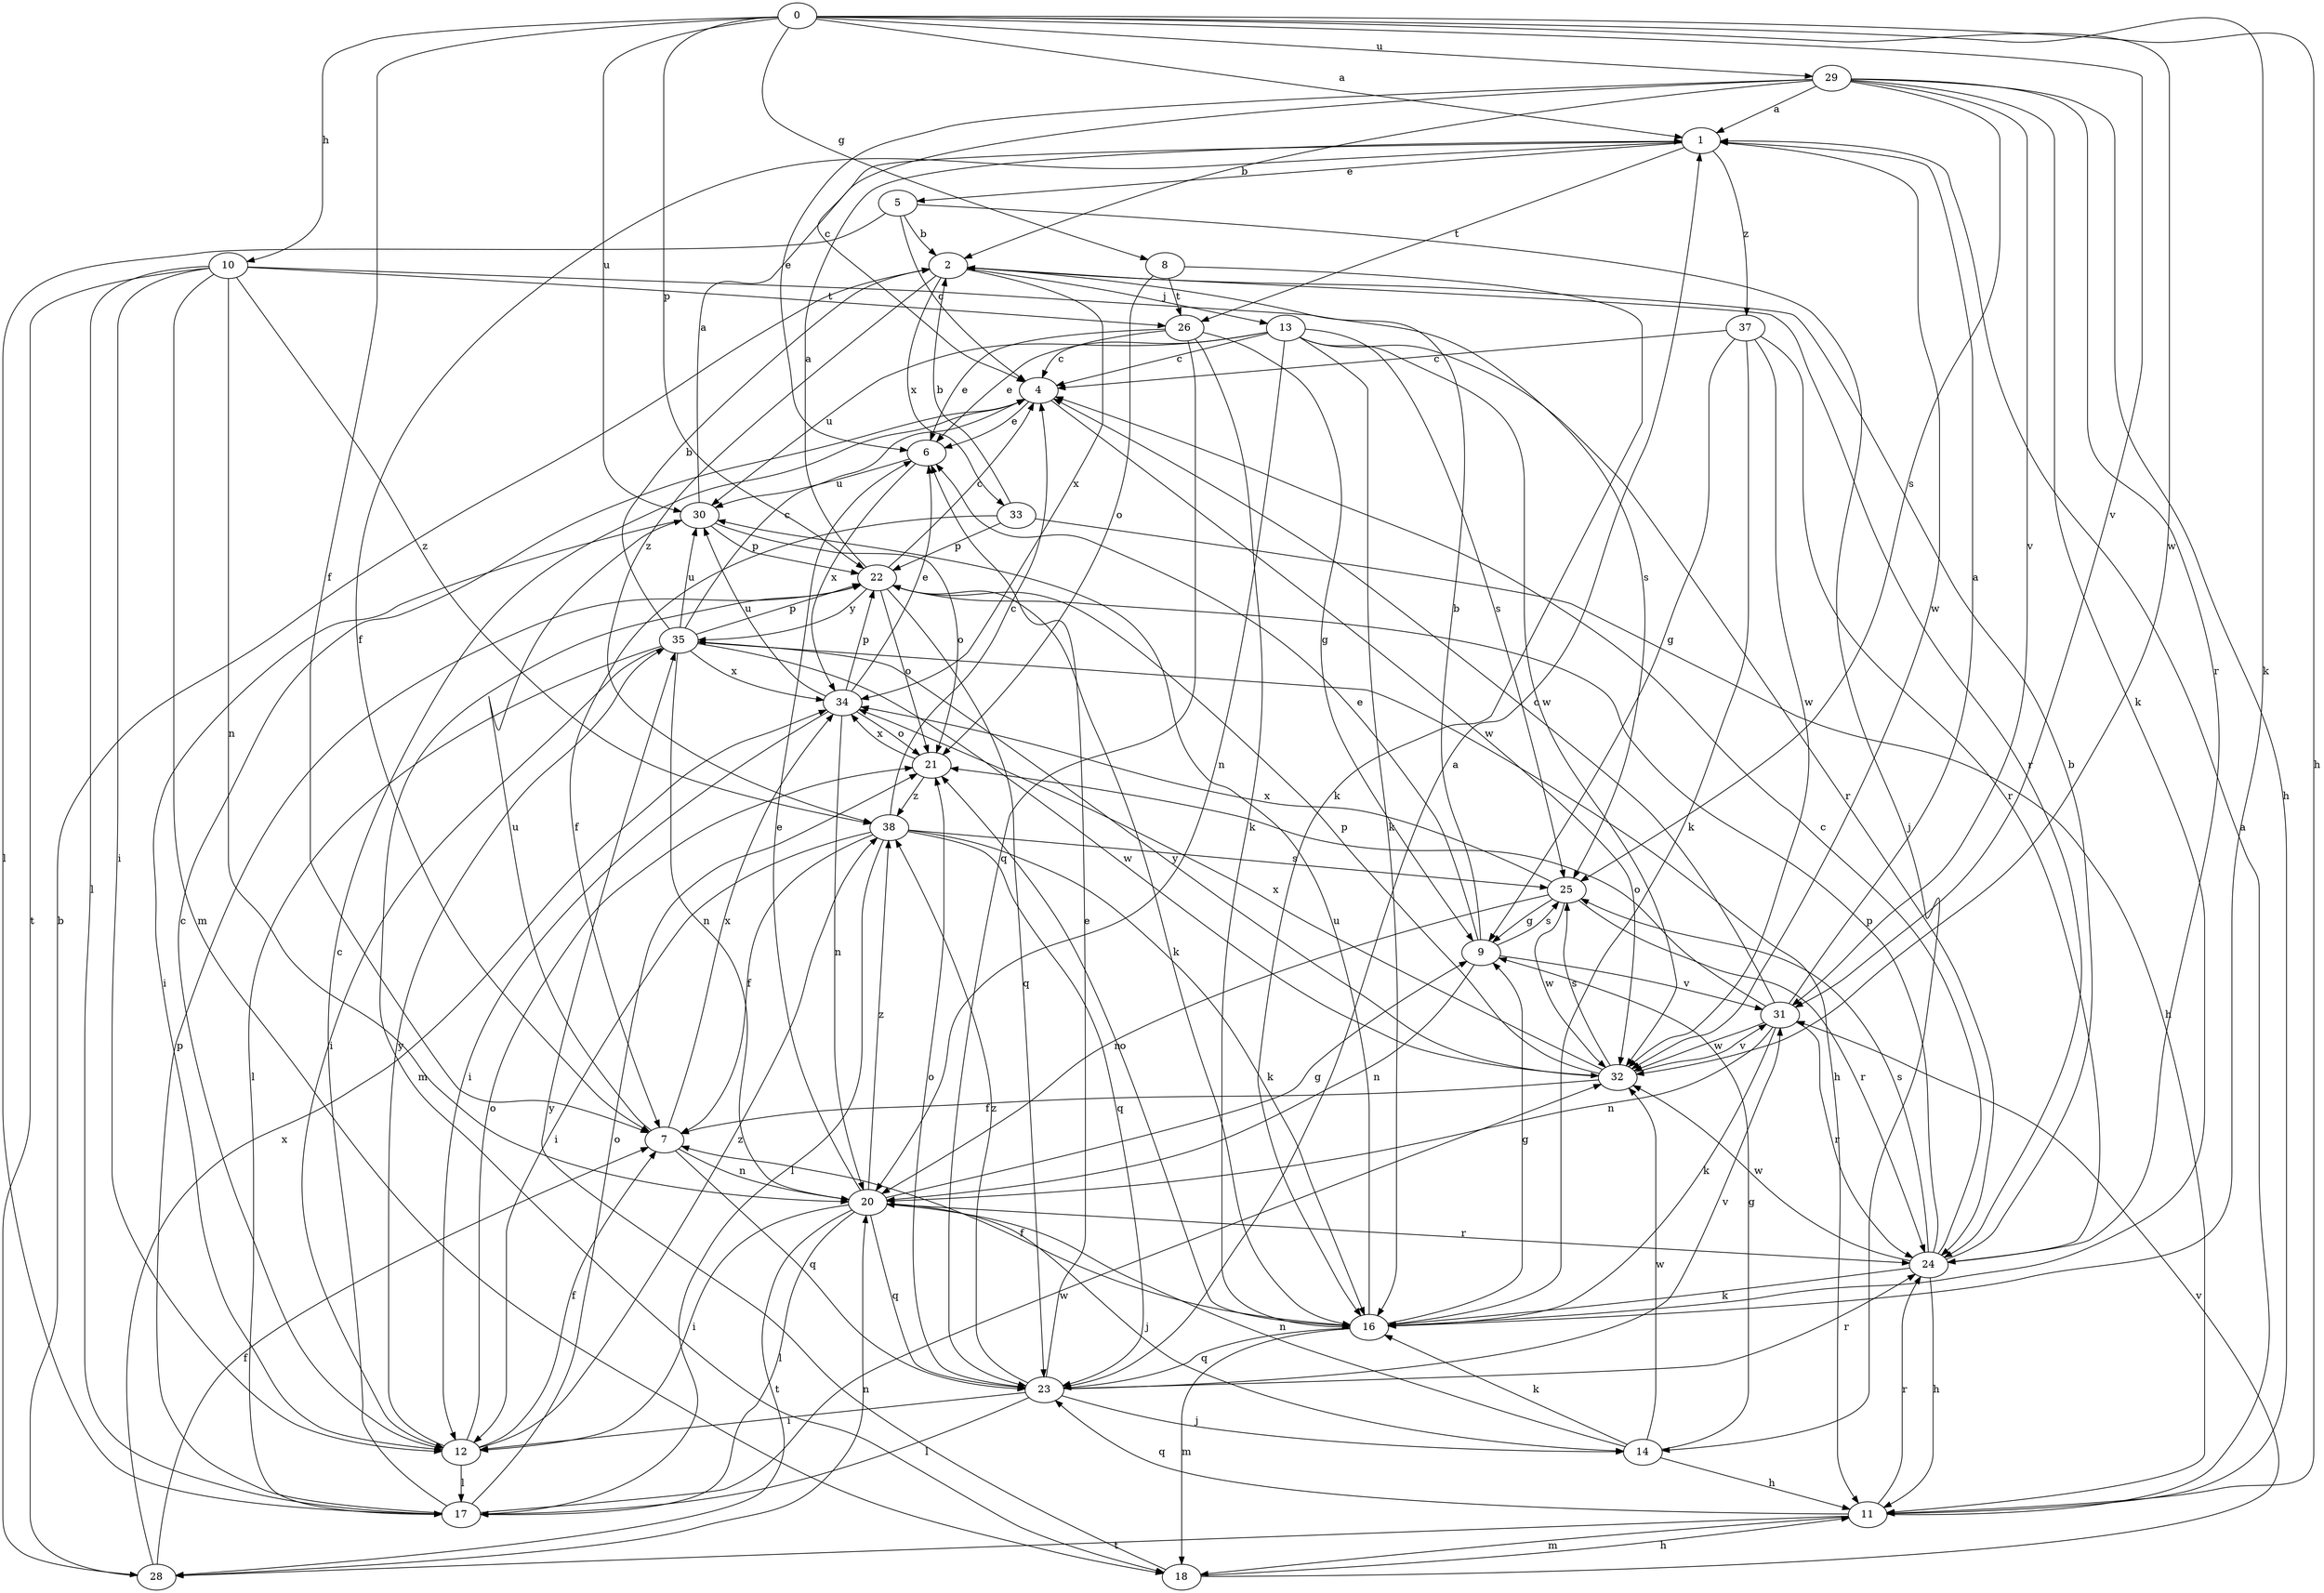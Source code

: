 strict digraph  {
0;
1;
2;
4;
5;
6;
7;
8;
9;
10;
11;
12;
13;
14;
16;
17;
18;
20;
21;
22;
23;
24;
25;
26;
28;
29;
30;
31;
32;
33;
34;
35;
37;
38;
0 -> 1  [label=a];
0 -> 7  [label=f];
0 -> 8  [label=g];
0 -> 10  [label=h];
0 -> 11  [label=h];
0 -> 16  [label=k];
0 -> 22  [label=p];
0 -> 29  [label=u];
0 -> 30  [label=u];
0 -> 31  [label=v];
0 -> 32  [label=w];
1 -> 5  [label=e];
1 -> 7  [label=f];
1 -> 26  [label=t];
1 -> 32  [label=w];
1 -> 37  [label=z];
2 -> 13  [label=j];
2 -> 24  [label=r];
2 -> 33  [label=x];
2 -> 34  [label=x];
2 -> 38  [label=z];
4 -> 6  [label=e];
4 -> 32  [label=w];
5 -> 2  [label=b];
5 -> 4  [label=c];
5 -> 14  [label=j];
5 -> 17  [label=l];
6 -> 30  [label=u];
6 -> 34  [label=x];
7 -> 20  [label=n];
7 -> 23  [label=q];
7 -> 30  [label=u];
7 -> 34  [label=x];
8 -> 16  [label=k];
8 -> 21  [label=o];
8 -> 26  [label=t];
9 -> 2  [label=b];
9 -> 6  [label=e];
9 -> 20  [label=n];
9 -> 25  [label=s];
9 -> 31  [label=v];
10 -> 12  [label=i];
10 -> 17  [label=l];
10 -> 18  [label=m];
10 -> 20  [label=n];
10 -> 25  [label=s];
10 -> 26  [label=t];
10 -> 28  [label=t];
10 -> 38  [label=z];
11 -> 1  [label=a];
11 -> 18  [label=m];
11 -> 23  [label=q];
11 -> 24  [label=r];
11 -> 28  [label=t];
12 -> 4  [label=c];
12 -> 7  [label=f];
12 -> 17  [label=l];
12 -> 21  [label=o];
12 -> 35  [label=y];
12 -> 38  [label=z];
13 -> 4  [label=c];
13 -> 6  [label=e];
13 -> 16  [label=k];
13 -> 20  [label=n];
13 -> 24  [label=r];
13 -> 25  [label=s];
13 -> 30  [label=u];
13 -> 32  [label=w];
14 -> 9  [label=g];
14 -> 11  [label=h];
14 -> 16  [label=k];
14 -> 20  [label=n];
14 -> 32  [label=w];
16 -> 7  [label=f];
16 -> 9  [label=g];
16 -> 18  [label=m];
16 -> 21  [label=o];
16 -> 23  [label=q];
16 -> 30  [label=u];
17 -> 4  [label=c];
17 -> 21  [label=o];
17 -> 22  [label=p];
17 -> 32  [label=w];
18 -> 11  [label=h];
18 -> 31  [label=v];
18 -> 35  [label=y];
20 -> 6  [label=e];
20 -> 9  [label=g];
20 -> 12  [label=i];
20 -> 14  [label=j];
20 -> 17  [label=l];
20 -> 23  [label=q];
20 -> 24  [label=r];
20 -> 28  [label=t];
20 -> 38  [label=z];
21 -> 34  [label=x];
21 -> 38  [label=z];
22 -> 1  [label=a];
22 -> 4  [label=c];
22 -> 16  [label=k];
22 -> 18  [label=m];
22 -> 21  [label=o];
22 -> 23  [label=q];
22 -> 35  [label=y];
23 -> 1  [label=a];
23 -> 6  [label=e];
23 -> 12  [label=i];
23 -> 14  [label=j];
23 -> 17  [label=l];
23 -> 21  [label=o];
23 -> 24  [label=r];
23 -> 31  [label=v];
23 -> 38  [label=z];
24 -> 2  [label=b];
24 -> 4  [label=c];
24 -> 11  [label=h];
24 -> 16  [label=k];
24 -> 22  [label=p];
24 -> 25  [label=s];
24 -> 32  [label=w];
25 -> 9  [label=g];
25 -> 20  [label=n];
25 -> 24  [label=r];
25 -> 32  [label=w];
25 -> 34  [label=x];
26 -> 4  [label=c];
26 -> 6  [label=e];
26 -> 9  [label=g];
26 -> 16  [label=k];
26 -> 23  [label=q];
28 -> 2  [label=b];
28 -> 7  [label=f];
28 -> 20  [label=n];
28 -> 34  [label=x];
29 -> 1  [label=a];
29 -> 2  [label=b];
29 -> 4  [label=c];
29 -> 6  [label=e];
29 -> 11  [label=h];
29 -> 16  [label=k];
29 -> 24  [label=r];
29 -> 25  [label=s];
29 -> 31  [label=v];
30 -> 1  [label=a];
30 -> 12  [label=i];
30 -> 21  [label=o];
30 -> 22  [label=p];
31 -> 1  [label=a];
31 -> 4  [label=c];
31 -> 16  [label=k];
31 -> 20  [label=n];
31 -> 21  [label=o];
31 -> 24  [label=r];
31 -> 32  [label=w];
32 -> 7  [label=f];
32 -> 22  [label=p];
32 -> 25  [label=s];
32 -> 31  [label=v];
32 -> 34  [label=x];
32 -> 35  [label=y];
33 -> 2  [label=b];
33 -> 7  [label=f];
33 -> 11  [label=h];
33 -> 22  [label=p];
34 -> 6  [label=e];
34 -> 12  [label=i];
34 -> 20  [label=n];
34 -> 21  [label=o];
34 -> 22  [label=p];
34 -> 30  [label=u];
35 -> 2  [label=b];
35 -> 4  [label=c];
35 -> 11  [label=h];
35 -> 12  [label=i];
35 -> 17  [label=l];
35 -> 20  [label=n];
35 -> 22  [label=p];
35 -> 30  [label=u];
35 -> 32  [label=w];
35 -> 34  [label=x];
37 -> 4  [label=c];
37 -> 9  [label=g];
37 -> 16  [label=k];
37 -> 24  [label=r];
37 -> 32  [label=w];
38 -> 4  [label=c];
38 -> 7  [label=f];
38 -> 12  [label=i];
38 -> 16  [label=k];
38 -> 17  [label=l];
38 -> 23  [label=q];
38 -> 25  [label=s];
}
